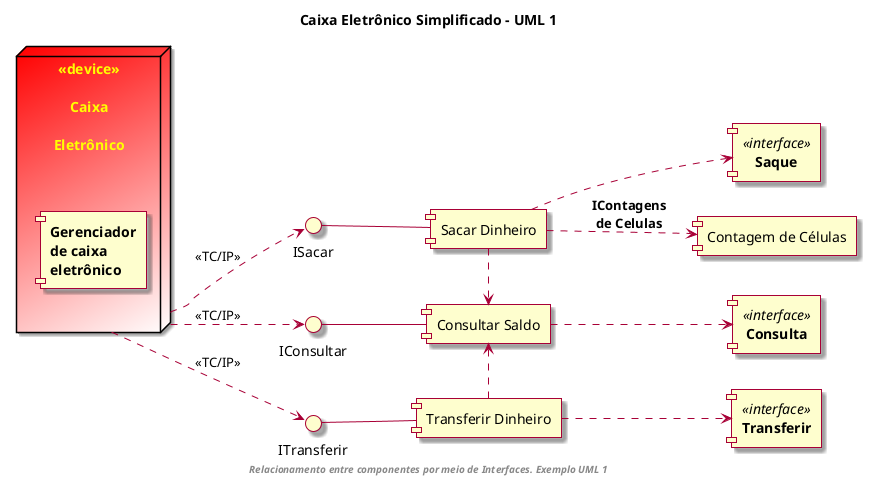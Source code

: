 @startuml

title Caixa Eletrônico Simplificado - UML 1

skin rose
skinparam componentstyle UML1

left to right direction

interface ISacar
interface IConsultar
interface ITransferir


node "<<device>>\n\n**Caixa**\n\n**Eletrônico**\n\n" as cx #red/white;text:yellow   {
  node [**Gerenciador**\n**de** **caixa**\n**eletrônico**] as gerenciador
}

[**Transferir**] <<interface>> as interfaceTransf
[**Consulta**] <<interface>> as interfaceConsulta
[**Saque**] <<interface>> as interfaceSaque

node [Sacar Dinheiro] as Sacar
node [Consultar Saldo] as consultSaldo
node [Transferir Dinheiro] as transfDinheiro
node [Contagem de Células] as contCelulas
footer //**Relacionamento entre componentes por meio de Interfaces. Exemplo UML 1**//

'=========================  RELACOES  ==================================

cx ..> ISacar : <<TC/IP>>
cx ..> IConsultar : <<TC/IP>>
cx ..> ITransferir : <<TC/IP>>

ISacar -- Sacar
Sacar ..> interfaceSaque 
Sacar .r.> consultSaldo
transfDinheiro .l.> consultSaldo
Sacar ..> contCelulas : **IContagens**\n**de Celulas**
IConsultar -- consultSaldo
consultSaldo ..> interfaceConsulta
ITransferir -- transfDinheiro
transfDinheiro ..> interfaceTransf


@enduml